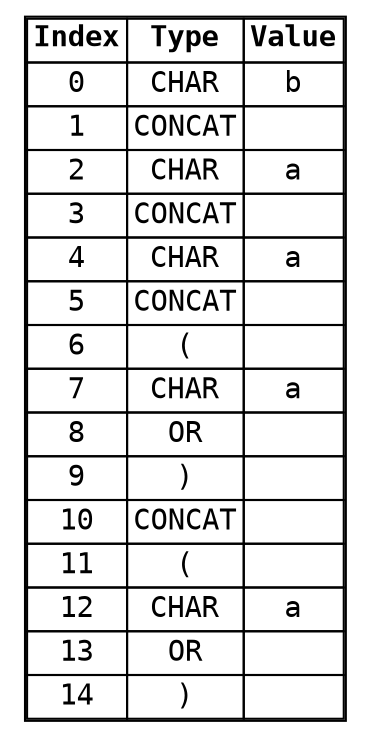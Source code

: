 digraph Tokens {
  node [shape=none, fontname="monospace"];
  tokens [label=<
    <TABLE BORDER="1" CELLBORDER="1" CELLSPACING="0">
      <TR><TD><B>Index</B></TD><TD><B>Type</B></TD><TD><B>Value</B></TD></TR>
      <TR><TD>0</TD><TD>CHAR</TD><TD>b</TD></TR>
      <TR><TD>1</TD><TD>CONCAT</TD><TD></TD></TR>
      <TR><TD>2</TD><TD>CHAR</TD><TD>a</TD></TR>
      <TR><TD>3</TD><TD>CONCAT</TD><TD></TD></TR>
      <TR><TD>4</TD><TD>CHAR</TD><TD>a</TD></TR>
      <TR><TD>5</TD><TD>CONCAT</TD><TD></TD></TR>
      <TR><TD>6</TD><TD>(</TD><TD></TD></TR>
      <TR><TD>7</TD><TD>CHAR</TD><TD>a</TD></TR>
      <TR><TD>8</TD><TD>OR</TD><TD></TD></TR>
      <TR><TD>9</TD><TD>)</TD><TD></TD></TR>
      <TR><TD>10</TD><TD>CONCAT</TD><TD></TD></TR>
      <TR><TD>11</TD><TD>(</TD><TD></TD></TR>
      <TR><TD>12</TD><TD>CHAR</TD><TD>a</TD></TR>
      <TR><TD>13</TD><TD>OR</TD><TD></TD></TR>
      <TR><TD>14</TD><TD>)</TD><TD></TD></TR>
    </TABLE>
  >];
}
